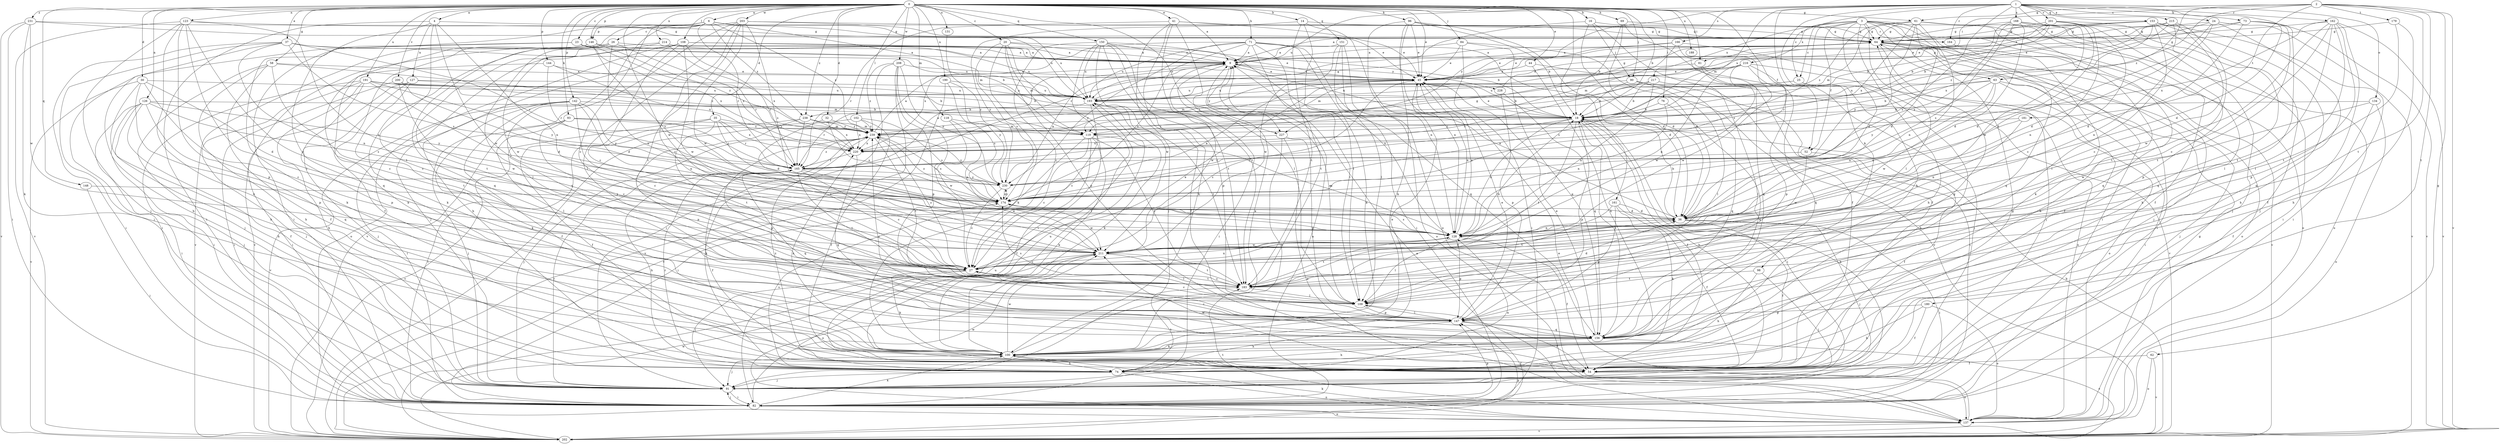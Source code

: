 strict digraph  {
0;
1;
2;
3;
4;
6;
9;
14;
16;
18;
20;
23;
24;
25;
26;
27;
30;
32;
35;
36;
37;
41;
44;
45;
52;
54;
58;
61;
62;
63;
64;
69;
71;
73;
74;
76;
81;
82;
84;
90;
91;
93;
96;
98;
100;
102;
108;
109;
118;
119;
123;
126;
127;
128;
131;
134;
137;
142;
144;
146;
147;
148;
150;
151;
153;
156;
161;
162;
164;
165;
166;
168;
174;
179;
180;
181;
183;
188;
190;
191;
193;
200;
201;
202;
203;
208;
211;
214;
215;
216;
217;
220;
227;
228;
230;
231;
238;
239;
0 -> 4  [label=a];
0 -> 6  [label=a];
0 -> 9  [label=a];
0 -> 14  [label=b];
0 -> 16  [label=b];
0 -> 18  [label=b];
0 -> 20  [label=c];
0 -> 23  [label=c];
0 -> 30  [label=d];
0 -> 32  [label=d];
0 -> 35  [label=d];
0 -> 37  [label=e];
0 -> 41  [label=e];
0 -> 44  [label=e];
0 -> 45  [label=e];
0 -> 52  [label=f];
0 -> 58  [label=g];
0 -> 61  [label=g];
0 -> 69  [label=h];
0 -> 71  [label=h];
0 -> 76  [label=i];
0 -> 81  [label=i];
0 -> 84  [label=j];
0 -> 90  [label=j];
0 -> 93  [label=k];
0 -> 96  [label=k];
0 -> 102  [label=l];
0 -> 108  [label=l];
0 -> 118  [label=m];
0 -> 123  [label=n];
0 -> 126  [label=n];
0 -> 131  [label=o];
0 -> 142  [label=p];
0 -> 144  [label=p];
0 -> 146  [label=p];
0 -> 148  [label=q];
0 -> 150  [label=q];
0 -> 151  [label=q];
0 -> 161  [label=r];
0 -> 188  [label=u];
0 -> 190  [label=u];
0 -> 191  [label=u];
0 -> 200  [label=v];
0 -> 203  [label=w];
0 -> 208  [label=w];
0 -> 211  [label=w];
0 -> 214  [label=x];
0 -> 227  [label=y];
0 -> 231  [label=z];
0 -> 238  [label=z];
1 -> 24  [label=c];
1 -> 25  [label=c];
1 -> 36  [label=d];
1 -> 73  [label=h];
1 -> 98  [label=k];
1 -> 100  [label=k];
1 -> 119  [label=m];
1 -> 134  [label=o];
1 -> 153  [label=q];
1 -> 162  [label=r];
1 -> 164  [label=r];
1 -> 166  [label=s];
1 -> 168  [label=s];
1 -> 174  [label=s];
1 -> 193  [label=u];
1 -> 201  [label=v];
1 -> 211  [label=w];
1 -> 215  [label=x];
1 -> 227  [label=y];
2 -> 61  [label=g];
2 -> 62  [label=g];
2 -> 63  [label=g];
2 -> 81  [label=i];
2 -> 179  [label=t];
2 -> 180  [label=t];
2 -> 181  [label=t];
2 -> 183  [label=t];
2 -> 202  [label=v];
2 -> 238  [label=z];
3 -> 25  [label=c];
3 -> 36  [label=d];
3 -> 52  [label=f];
3 -> 54  [label=f];
3 -> 63  [label=g];
3 -> 64  [label=g];
3 -> 74  [label=h];
3 -> 82  [label=i];
3 -> 100  [label=k];
3 -> 109  [label=l];
3 -> 137  [label=o];
3 -> 156  [label=q];
3 -> 174  [label=s];
3 -> 216  [label=x];
3 -> 217  [label=x];
4 -> 64  [label=g];
4 -> 82  [label=i];
4 -> 127  [label=n];
4 -> 128  [label=n];
4 -> 156  [label=q];
4 -> 183  [label=t];
4 -> 211  [label=w];
6 -> 26  [label=c];
6 -> 27  [label=c];
6 -> 45  [label=e];
6 -> 82  [label=i];
6 -> 119  [label=m];
6 -> 146  [label=p];
6 -> 156  [label=q];
6 -> 164  [label=r];
6 -> 165  [label=r];
6 -> 238  [label=z];
6 -> 239  [label=z];
9 -> 45  [label=e];
9 -> 82  [label=i];
9 -> 211  [label=w];
9 -> 227  [label=y];
9 -> 228  [label=y];
14 -> 64  [label=g];
14 -> 109  [label=l];
14 -> 128  [label=n];
14 -> 183  [label=t];
14 -> 230  [label=y];
16 -> 36  [label=d];
16 -> 54  [label=f];
16 -> 64  [label=g];
16 -> 90  [label=j];
16 -> 165  [label=r];
18 -> 45  [label=e];
18 -> 54  [label=f];
18 -> 82  [label=i];
18 -> 128  [label=n];
18 -> 147  [label=p];
18 -> 174  [label=s];
18 -> 183  [label=t];
18 -> 239  [label=z];
20 -> 9  [label=a];
20 -> 18  [label=b];
20 -> 54  [label=f];
20 -> 100  [label=k];
20 -> 119  [label=m];
20 -> 147  [label=p];
20 -> 174  [label=s];
23 -> 9  [label=a];
23 -> 18  [label=b];
23 -> 82  [label=i];
23 -> 100  [label=k];
23 -> 220  [label=x];
23 -> 239  [label=z];
24 -> 36  [label=d];
24 -> 45  [label=e];
24 -> 64  [label=g];
24 -> 128  [label=n];
24 -> 156  [label=q];
24 -> 202  [label=v];
25 -> 74  [label=h];
25 -> 137  [label=o];
25 -> 193  [label=u];
25 -> 239  [label=z];
26 -> 9  [label=a];
26 -> 100  [label=k];
26 -> 109  [label=l];
26 -> 128  [label=n];
26 -> 165  [label=r];
26 -> 202  [label=v];
27 -> 18  [label=b];
27 -> 36  [label=d];
27 -> 45  [label=e];
27 -> 91  [label=j];
27 -> 100  [label=k];
27 -> 128  [label=n];
27 -> 183  [label=t];
27 -> 239  [label=z];
30 -> 27  [label=c];
30 -> 36  [label=d];
30 -> 100  [label=k];
30 -> 147  [label=p];
30 -> 193  [label=u];
30 -> 202  [label=v];
32 -> 27  [label=c];
32 -> 174  [label=s];
32 -> 239  [label=z];
35 -> 36  [label=d];
35 -> 54  [label=f];
35 -> 165  [label=r];
35 -> 183  [label=t];
35 -> 202  [label=v];
35 -> 220  [label=x];
35 -> 239  [label=z];
36 -> 9  [label=a];
36 -> 18  [label=b];
36 -> 54  [label=f];
36 -> 82  [label=i];
36 -> 91  [label=j];
36 -> 128  [label=n];
37 -> 9  [label=a];
37 -> 74  [label=h];
37 -> 82  [label=i];
37 -> 91  [label=j];
37 -> 128  [label=n];
37 -> 165  [label=r];
37 -> 174  [label=s];
37 -> 193  [label=u];
41 -> 45  [label=e];
41 -> 64  [label=g];
41 -> 91  [label=j];
41 -> 100  [label=k];
41 -> 109  [label=l];
41 -> 165  [label=r];
41 -> 183  [label=t];
44 -> 45  [label=e];
44 -> 100  [label=k];
44 -> 202  [label=v];
45 -> 9  [label=a];
45 -> 18  [label=b];
45 -> 27  [label=c];
45 -> 119  [label=m];
45 -> 128  [label=n];
45 -> 193  [label=u];
52 -> 54  [label=f];
52 -> 165  [label=r];
52 -> 211  [label=w];
54 -> 18  [label=b];
54 -> 64  [label=g];
54 -> 137  [label=o];
54 -> 211  [label=w];
54 -> 239  [label=z];
58 -> 27  [label=c];
58 -> 45  [label=e];
58 -> 54  [label=f];
58 -> 74  [label=h];
58 -> 91  [label=j];
58 -> 239  [label=z];
61 -> 36  [label=d];
61 -> 64  [label=g];
61 -> 74  [label=h];
61 -> 119  [label=m];
61 -> 128  [label=n];
61 -> 137  [label=o];
61 -> 156  [label=q];
61 -> 220  [label=x];
61 -> 230  [label=y];
61 -> 239  [label=z];
62 -> 54  [label=f];
62 -> 137  [label=o];
62 -> 202  [label=v];
63 -> 18  [label=b];
63 -> 82  [label=i];
63 -> 91  [label=j];
63 -> 128  [label=n];
63 -> 193  [label=u];
63 -> 211  [label=w];
63 -> 230  [label=y];
64 -> 9  [label=a];
64 -> 45  [label=e];
64 -> 54  [label=f];
64 -> 82  [label=i];
64 -> 91  [label=j];
64 -> 137  [label=o];
64 -> 202  [label=v];
69 -> 18  [label=b];
69 -> 36  [label=d];
69 -> 54  [label=f];
69 -> 64  [label=g];
71 -> 9  [label=a];
71 -> 36  [label=d];
71 -> 100  [label=k];
71 -> 109  [label=l];
71 -> 156  [label=q];
71 -> 174  [label=s];
71 -> 183  [label=t];
71 -> 193  [label=u];
71 -> 220  [label=x];
71 -> 230  [label=y];
73 -> 36  [label=d];
73 -> 45  [label=e];
73 -> 64  [label=g];
73 -> 109  [label=l];
73 -> 183  [label=t];
73 -> 202  [label=v];
74 -> 91  [label=j];
74 -> 137  [label=o];
74 -> 165  [label=r];
74 -> 174  [label=s];
74 -> 183  [label=t];
74 -> 193  [label=u];
76 -> 18  [label=b];
76 -> 128  [label=n];
76 -> 156  [label=q];
81 -> 45  [label=e];
81 -> 156  [label=q];
81 -> 211  [label=w];
82 -> 9  [label=a];
82 -> 18  [label=b];
82 -> 91  [label=j];
82 -> 100  [label=k];
82 -> 137  [label=o];
82 -> 147  [label=p];
82 -> 211  [label=w];
84 -> 9  [label=a];
84 -> 45  [label=e];
84 -> 82  [label=i];
84 -> 156  [label=q];
84 -> 202  [label=v];
90 -> 18  [label=b];
90 -> 82  [label=i];
90 -> 109  [label=l];
90 -> 156  [label=q];
90 -> 193  [label=u];
91 -> 82  [label=i];
91 -> 128  [label=n];
91 -> 165  [label=r];
93 -> 27  [label=c];
93 -> 91  [label=j];
93 -> 109  [label=l];
93 -> 119  [label=m];
93 -> 165  [label=r];
93 -> 239  [label=z];
96 -> 18  [label=b];
96 -> 36  [label=d];
96 -> 45  [label=e];
96 -> 64  [label=g];
96 -> 100  [label=k];
96 -> 128  [label=n];
96 -> 137  [label=o];
98 -> 74  [label=h];
98 -> 91  [label=j];
98 -> 183  [label=t];
100 -> 9  [label=a];
100 -> 45  [label=e];
100 -> 54  [label=f];
100 -> 74  [label=h];
100 -> 91  [label=j];
100 -> 211  [label=w];
100 -> 220  [label=x];
102 -> 54  [label=f];
102 -> 174  [label=s];
102 -> 202  [label=v];
102 -> 220  [label=x];
102 -> 239  [label=z];
108 -> 9  [label=a];
108 -> 27  [label=c];
108 -> 45  [label=e];
108 -> 74  [label=h];
108 -> 91  [label=j];
108 -> 137  [label=o];
108 -> 165  [label=r];
108 -> 211  [label=w];
109 -> 9  [label=a];
109 -> 27  [label=c];
109 -> 137  [label=o];
109 -> 147  [label=p];
109 -> 174  [label=s];
118 -> 119  [label=m];
118 -> 128  [label=n];
118 -> 211  [label=w];
119 -> 27  [label=c];
119 -> 54  [label=f];
119 -> 82  [label=i];
119 -> 100  [label=k];
119 -> 128  [label=n];
119 -> 183  [label=t];
123 -> 27  [label=c];
123 -> 64  [label=g];
123 -> 91  [label=j];
123 -> 100  [label=k];
123 -> 109  [label=l];
123 -> 128  [label=n];
123 -> 147  [label=p];
123 -> 202  [label=v];
126 -> 18  [label=b];
126 -> 54  [label=f];
126 -> 74  [label=h];
126 -> 82  [label=i];
126 -> 91  [label=j];
126 -> 156  [label=q];
126 -> 174  [label=s];
126 -> 230  [label=y];
127 -> 18  [label=b];
127 -> 82  [label=i];
127 -> 91  [label=j];
127 -> 183  [label=t];
127 -> 193  [label=u];
128 -> 45  [label=e];
128 -> 54  [label=f];
128 -> 109  [label=l];
128 -> 147  [label=p];
128 -> 174  [label=s];
128 -> 183  [label=t];
128 -> 211  [label=w];
131 -> 230  [label=y];
134 -> 18  [label=b];
134 -> 54  [label=f];
134 -> 137  [label=o];
134 -> 211  [label=w];
137 -> 45  [label=e];
137 -> 64  [label=g];
137 -> 100  [label=k];
137 -> 183  [label=t];
137 -> 202  [label=v];
142 -> 18  [label=b];
142 -> 27  [label=c];
142 -> 54  [label=f];
142 -> 82  [label=i];
142 -> 100  [label=k];
142 -> 128  [label=n];
142 -> 202  [label=v];
142 -> 230  [label=y];
144 -> 27  [label=c];
144 -> 45  [label=e];
144 -> 165  [label=r];
144 -> 220  [label=x];
146 -> 9  [label=a];
146 -> 54  [label=f];
146 -> 100  [label=k];
146 -> 174  [label=s];
146 -> 202  [label=v];
146 -> 220  [label=x];
147 -> 45  [label=e];
147 -> 54  [label=f];
147 -> 74  [label=h];
147 -> 109  [label=l];
147 -> 156  [label=q];
148 -> 82  [label=i];
148 -> 174  [label=s];
150 -> 9  [label=a];
150 -> 27  [label=c];
150 -> 54  [label=f];
150 -> 82  [label=i];
150 -> 128  [label=n];
150 -> 147  [label=p];
150 -> 183  [label=t];
150 -> 193  [label=u];
150 -> 211  [label=w];
151 -> 9  [label=a];
151 -> 82  [label=i];
151 -> 109  [label=l];
151 -> 137  [label=o];
151 -> 211  [label=w];
153 -> 9  [label=a];
153 -> 18  [label=b];
153 -> 64  [label=g];
153 -> 74  [label=h];
153 -> 82  [label=i];
153 -> 91  [label=j];
153 -> 109  [label=l];
153 -> 220  [label=x];
156 -> 18  [label=b];
156 -> 27  [label=c];
156 -> 45  [label=e];
156 -> 64  [label=g];
156 -> 74  [label=h];
156 -> 100  [label=k];
156 -> 202  [label=v];
156 -> 239  [label=z];
161 -> 36  [label=d];
161 -> 54  [label=f];
161 -> 100  [label=k];
161 -> 147  [label=p];
161 -> 183  [label=t];
162 -> 27  [label=c];
162 -> 54  [label=f];
162 -> 64  [label=g];
162 -> 109  [label=l];
162 -> 147  [label=p];
162 -> 183  [label=t];
162 -> 202  [label=v];
162 -> 211  [label=w];
162 -> 220  [label=x];
164 -> 74  [label=h];
165 -> 9  [label=a];
165 -> 27  [label=c];
165 -> 54  [label=f];
165 -> 74  [label=h];
165 -> 156  [label=q];
165 -> 183  [label=t];
165 -> 211  [label=w];
165 -> 230  [label=y];
165 -> 239  [label=z];
166 -> 9  [label=a];
166 -> 45  [label=e];
166 -> 91  [label=j];
166 -> 119  [label=m];
166 -> 165  [label=r];
168 -> 27  [label=c];
168 -> 36  [label=d];
168 -> 45  [label=e];
168 -> 64  [label=g];
168 -> 82  [label=i];
168 -> 91  [label=j];
168 -> 174  [label=s];
168 -> 230  [label=y];
174 -> 36  [label=d];
174 -> 45  [label=e];
174 -> 211  [label=w];
174 -> 230  [label=y];
174 -> 239  [label=z];
179 -> 64  [label=g];
179 -> 74  [label=h];
179 -> 183  [label=t];
180 -> 54  [label=f];
180 -> 74  [label=h];
180 -> 137  [label=o];
180 -> 147  [label=p];
181 -> 128  [label=n];
181 -> 174  [label=s];
181 -> 239  [label=z];
183 -> 27  [label=c];
183 -> 36  [label=d];
183 -> 109  [label=l];
188 -> 156  [label=q];
190 -> 174  [label=s];
190 -> 193  [label=u];
190 -> 202  [label=v];
190 -> 230  [label=y];
191 -> 18  [label=b];
191 -> 36  [label=d];
191 -> 74  [label=h];
191 -> 82  [label=i];
191 -> 91  [label=j];
191 -> 119  [label=m];
191 -> 147  [label=p];
191 -> 193  [label=u];
191 -> 230  [label=y];
193 -> 18  [label=b];
193 -> 27  [label=c];
193 -> 64  [label=g];
193 -> 100  [label=k];
193 -> 165  [label=r];
193 -> 183  [label=t];
200 -> 36  [label=d];
200 -> 82  [label=i];
200 -> 193  [label=u];
200 -> 211  [label=w];
201 -> 9  [label=a];
201 -> 18  [label=b];
201 -> 36  [label=d];
201 -> 64  [label=g];
201 -> 128  [label=n];
201 -> 147  [label=p];
201 -> 156  [label=q];
201 -> 193  [label=u];
202 -> 9  [label=a];
202 -> 18  [label=b];
202 -> 147  [label=p];
202 -> 193  [label=u];
202 -> 211  [label=w];
203 -> 27  [label=c];
203 -> 64  [label=g];
203 -> 109  [label=l];
203 -> 156  [label=q];
203 -> 174  [label=s];
203 -> 183  [label=t];
203 -> 193  [label=u];
203 -> 202  [label=v];
203 -> 211  [label=w];
208 -> 27  [label=c];
208 -> 45  [label=e];
208 -> 91  [label=j];
208 -> 147  [label=p];
208 -> 202  [label=v];
208 -> 230  [label=y];
208 -> 239  [label=z];
211 -> 27  [label=c];
211 -> 109  [label=l];
211 -> 137  [label=o];
211 -> 183  [label=t];
214 -> 9  [label=a];
214 -> 183  [label=t];
214 -> 193  [label=u];
214 -> 211  [label=w];
214 -> 220  [label=x];
215 -> 18  [label=b];
215 -> 27  [label=c];
215 -> 36  [label=d];
215 -> 64  [label=g];
215 -> 183  [label=t];
215 -> 239  [label=z];
216 -> 45  [label=e];
216 -> 91  [label=j];
216 -> 119  [label=m];
216 -> 128  [label=n];
216 -> 137  [label=o];
216 -> 147  [label=p];
216 -> 174  [label=s];
216 -> 211  [label=w];
216 -> 220  [label=x];
217 -> 18  [label=b];
217 -> 109  [label=l];
217 -> 128  [label=n];
217 -> 165  [label=r];
217 -> 193  [label=u];
220 -> 64  [label=g];
220 -> 156  [label=q];
220 -> 165  [label=r];
227 -> 100  [label=k];
227 -> 137  [label=o];
227 -> 147  [label=p];
227 -> 220  [label=x];
228 -> 64  [label=g];
228 -> 147  [label=p];
228 -> 156  [label=q];
230 -> 9  [label=a];
230 -> 27  [label=c];
230 -> 174  [label=s];
230 -> 239  [label=z];
231 -> 64  [label=g];
231 -> 82  [label=i];
231 -> 100  [label=k];
231 -> 193  [label=u];
231 -> 202  [label=v];
231 -> 211  [label=w];
238 -> 82  [label=i];
238 -> 119  [label=m];
238 -> 147  [label=p];
238 -> 165  [label=r];
238 -> 220  [label=x];
238 -> 239  [label=z];
239 -> 9  [label=a];
239 -> 74  [label=h];
239 -> 91  [label=j];
239 -> 147  [label=p];
239 -> 174  [label=s];
239 -> 183  [label=t];
239 -> 220  [label=x];
}

